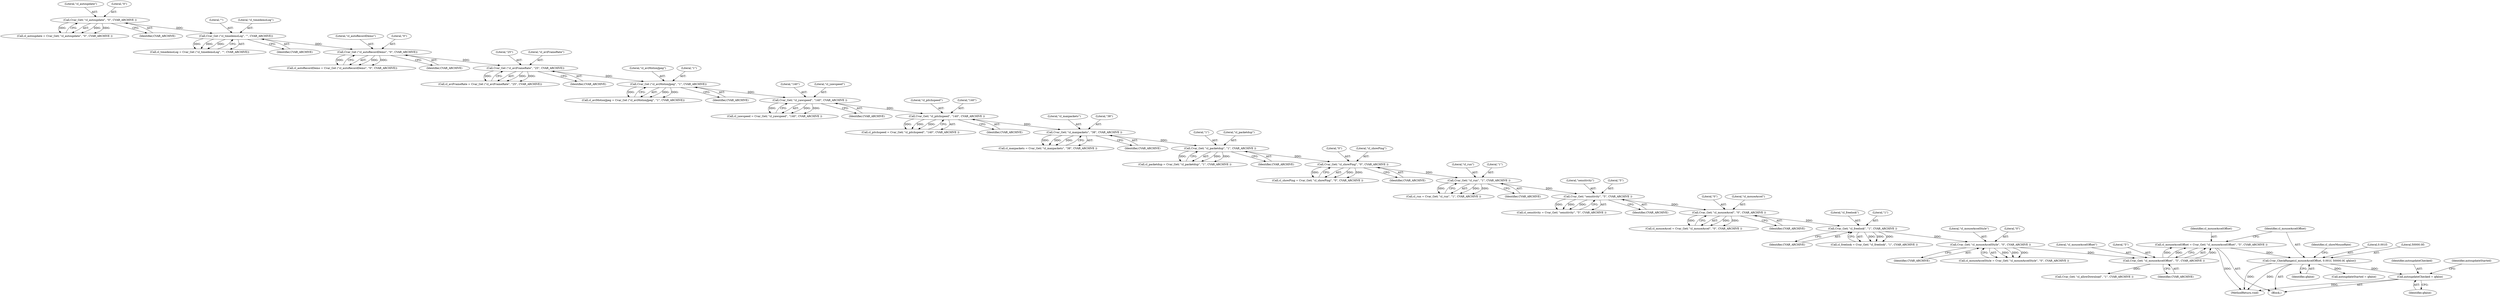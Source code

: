 digraph "0_OpenJK_b6ff2bcb1e4e6976d61e316175c6d7c99860fe20@API" {
"1001015" [label="(Call,autoupdateChecked = qfalse)"];
"1000345" [label="(Call,Cvar_CheckRange(cl_mouseAccelOffset, 0.001f, 50000.0f, qfalse))"];
"1000339" [label="(Call,cl_mouseAccelOffset = Cvar_Get( \"cl_mouseAccelOffset\", \"5\", CVAR_ARCHIVE ))"];
"1000341" [label="(Call,Cvar_Get( \"cl_mouseAccelOffset\", \"5\", CVAR_ARCHIVE ))"];
"1000335" [label="(Call,Cvar_Get( \"cl_mouseAccelStyle\", \"0\", CVAR_ARCHIVE ))"];
"1000329" [label="(Call,Cvar_Get( \"cl_freelook\", \"1\", CVAR_ARCHIVE ))"];
"1000323" [label="(Call,Cvar_Get( \"cl_mouseAccel\", \"0\", CVAR_ARCHIVE ))"];
"1000317" [label="(Call,Cvar_Get( \"sensitivity\", \"5\", CVAR_ARCHIVE ))"];
"1000311" [label="(Call,Cvar_Get( \"cl_run\", \"1\", CVAR_ARCHIVE ))"];
"1000305" [label="(Call,Cvar_Get( \"cl_showPing\", \"0\", CVAR_ARCHIVE ))"];
"1000299" [label="(Call,Cvar_Get( \"cl_packetdup\", \"1\", CVAR_ARCHIVE ))"];
"1000293" [label="(Call,Cvar_Get( \"cl_maxpackets\", \"38\", CVAR_ARCHIVE ))"];
"1000281" [label="(Call,Cvar_Get( \"cl_pitchspeed\", \"140\", CVAR_ARCHIVE ))"];
"1000275" [label="(Call,Cvar_Get( \"cl_yawspeed\", \"140\", CVAR_ARCHIVE ))"];
"1000251" [label="(Call,Cvar_Get (\"cl_aviMotionJpeg\", \"1\", CVAR_ARCHIVE))"];
"1000245" [label="(Call,Cvar_Get (\"cl_aviFrameRate\", \"25\", CVAR_ARCHIVE))"];
"1000239" [label="(Call,Cvar_Get (\"cl_autoRecordDemo\", \"0\", CVAR_ARCHIVE))"];
"1000233" [label="(Call,Cvar_Get (\"cl_timedemoLog\", \"\", CVAR_ARCHIVE))"];
"1000149" [label="(Call,Cvar_Get( \"cl_autoupdate\", \"0\", CVAR_ARCHIVE ))"];
"1000325" [label="(Literal,\"0\")"];
"1001028" [label="(MethodReturn,void)"];
"1000239" [label="(Call,Cvar_Get (\"cl_autoRecordDemo\", \"0\", CVAR_ARCHIVE))"];
"1000303" [label="(Call,cl_showPing = Cvar_Get( \"cl_showPing\", \"0\", CVAR_ARCHIVE ))"];
"1000317" [label="(Call,Cvar_Get( \"sensitivity\", \"5\", CVAR_ARCHIVE ))"];
"1000273" [label="(Call,cl_yawspeed = Cvar_Get( \"cl_yawspeed\", \"140\", CVAR_ARCHIVE ))"];
"1000340" [label="(Identifier,cl_mouseAccelOffset)"];
"1000309" [label="(Call,cl_run = Cvar_Get( \"cl_run\", \"1\", CVAR_ARCHIVE ))"];
"1000275" [label="(Call,Cvar_Get( \"cl_yawspeed\", \"140\", CVAR_ARCHIVE ))"];
"1000345" [label="(Call,Cvar_CheckRange(cl_mouseAccelOffset, 0.001f, 50000.0f, qfalse))"];
"1000235" [label="(Literal,\"\")"];
"1000247" [label="(Literal,\"25\")"];
"1000341" [label="(Call,Cvar_Get( \"cl_mouseAccelOffset\", \"5\", CVAR_ARCHIVE ))"];
"1000339" [label="(Call,cl_mouseAccelOffset = Cvar_Get( \"cl_mouseAccelOffset\", \"5\", CVAR_ARCHIVE ))"];
"1000320" [label="(Identifier,CVAR_ARCHIVE)"];
"1000147" [label="(Call,cl_autoupdate = Cvar_Get( \"cl_autoupdate\", \"0\", CVAR_ARCHIVE ))"];
"1000343" [label="(Literal,\"5\")"];
"1000277" [label="(Literal,\"140\")"];
"1000150" [label="(Literal,\"cl_autoupdate\")"];
"1000294" [label="(Literal,\"cl_maxpackets\")"];
"1000321" [label="(Call,cl_mouseAccel = Cvar_Get( \"cl_mouseAccel\", \"0\", CVAR_ARCHIVE ))"];
"1000284" [label="(Identifier,CVAR_ARCHIVE)"];
"1000346" [label="(Identifier,cl_mouseAccelOffset)"];
"1000338" [label="(Identifier,CVAR_ARCHIVE)"];
"1000315" [label="(Call,cl_sensitivity = Cvar_Get( \"sensitivity\", \"5\", CVAR_ARCHIVE ))"];
"1001015" [label="(Call,autoupdateChecked = qfalse)"];
"1000245" [label="(Call,Cvar_Get (\"cl_aviFrameRate\", \"25\", CVAR_ARCHIVE))"];
"1000296" [label="(Identifier,CVAR_ARCHIVE)"];
"1000307" [label="(Literal,\"0\")"];
"1000295" [label="(Literal,\"38\")"];
"1000281" [label="(Call,Cvar_Get( \"cl_pitchspeed\", \"140\", CVAR_ARCHIVE ))"];
"1000318" [label="(Literal,\"sensitivity\")"];
"1000282" [label="(Literal,\"cl_pitchspeed\")"];
"1000112" [label="(Block,)"];
"1000237" [label="(Call,cl_autoRecordDemo = Cvar_Get (\"cl_autoRecordDemo\", \"0\", CVAR_ARCHIVE))"];
"1000251" [label="(Call,Cvar_Get (\"cl_aviMotionJpeg\", \"1\", CVAR_ARCHIVE))"];
"1000236" [label="(Identifier,CVAR_ARCHIVE)"];
"1000242" [label="(Identifier,CVAR_ARCHIVE)"];
"1000349" [label="(Identifier,qfalse)"];
"1000351" [label="(Identifier,cl_showMouseRate)"];
"1000149" [label="(Call,Cvar_Get( \"cl_autoupdate\", \"0\", CVAR_ARCHIVE ))"];
"1000249" [label="(Call,cl_aviMotionJpeg = Cvar_Get (\"cl_aviMotionJpeg\", \"1\", CVAR_ARCHIVE))"];
"1001016" [label="(Identifier,autoupdateChecked)"];
"1000330" [label="(Literal,\"cl_freelook\")"];
"1000278" [label="(Identifier,CVAR_ARCHIVE)"];
"1000344" [label="(Identifier,CVAR_ARCHIVE)"];
"1000347" [label="(Literal,0.001f)"];
"1000151" [label="(Literal,\"0\")"];
"1000312" [label="(Literal,\"cl_run\")"];
"1001017" [label="(Identifier,qfalse)"];
"1000283" [label="(Literal,\"140\")"];
"1000332" [label="(Identifier,CVAR_ARCHIVE)"];
"1000252" [label="(Literal,\"cl_aviMotionJpeg\")"];
"1000240" [label="(Literal,\"cl_autoRecordDemo\")"];
"1000243" [label="(Call,cl_aviFrameRate = Cvar_Get (\"cl_aviFrameRate\", \"25\", CVAR_ARCHIVE))"];
"1000246" [label="(Literal,\"cl_aviFrameRate\")"];
"1000311" [label="(Call,Cvar_Get( \"cl_run\", \"1\", CVAR_ARCHIVE ))"];
"1000314" [label="(Identifier,CVAR_ARCHIVE)"];
"1000326" [label="(Identifier,CVAR_ARCHIVE)"];
"1000248" [label="(Identifier,CVAR_ARCHIVE)"];
"1000297" [label="(Call,cl_packetdup = Cvar_Get( \"cl_packetdup\", \"1\", CVAR_ARCHIVE ))"];
"1000305" [label="(Call,Cvar_Get( \"cl_showPing\", \"0\", CVAR_ARCHIVE ))"];
"1001019" [label="(Identifier,autoupdateStarted)"];
"1000231" [label="(Call,cl_timedemoLog = Cvar_Get (\"cl_timedemoLog\", \"\", CVAR_ARCHIVE))"];
"1000152" [label="(Identifier,CVAR_ARCHIVE)"];
"1000327" [label="(Call,cl_freelook = Cvar_Get( \"cl_freelook\", \"1\", CVAR_ARCHIVE ))"];
"1000301" [label="(Literal,\"1\")"];
"1000302" [label="(Identifier,CVAR_ARCHIVE)"];
"1000336" [label="(Literal,\"cl_mouseAccelStyle\")"];
"1000342" [label="(Literal,\"cl_mouseAccelOffset\")"];
"1000337" [label="(Literal,\"0\")"];
"1000299" [label="(Call,Cvar_Get( \"cl_packetdup\", \"1\", CVAR_ARCHIVE ))"];
"1000300" [label="(Literal,\"cl_packetdup\")"];
"1000323" [label="(Call,Cvar_Get( \"cl_mouseAccel\", \"0\", CVAR_ARCHIVE ))"];
"1000233" [label="(Call,Cvar_Get (\"cl_timedemoLog\", \"\", CVAR_ARCHIVE))"];
"1000241" [label="(Literal,\"0\")"];
"1000333" [label="(Call,cl_mouseAccelStyle = Cvar_Get( \"cl_mouseAccelStyle\", \"0\", CVAR_ARCHIVE ))"];
"1000329" [label="(Call,Cvar_Get( \"cl_freelook\", \"1\", CVAR_ARCHIVE ))"];
"1000279" [label="(Call,cl_pitchspeed = Cvar_Get( \"cl_pitchspeed\", \"140\", CVAR_ARCHIVE ))"];
"1000358" [label="(Call,Cvar_Get( \"cl_allowDownload\", \"1\", CVAR_ARCHIVE ))"];
"1000306" [label="(Literal,\"cl_showPing\")"];
"1000234" [label="(Literal,\"cl_timedemoLog\")"];
"1000276" [label="(Literal,\"cl_yawspeed\")"];
"1000313" [label="(Literal,\"1\")"];
"1000293" [label="(Call,Cvar_Get( \"cl_maxpackets\", \"38\", CVAR_ARCHIVE ))"];
"1000291" [label="(Call,cl_maxpackets = Cvar_Get( \"cl_maxpackets\", \"38\", CVAR_ARCHIVE ))"];
"1000331" [label="(Literal,\"1\")"];
"1000253" [label="(Literal,\"1\")"];
"1001018" [label="(Call,autoupdateStarted = qfalse)"];
"1000319" [label="(Literal,\"5\")"];
"1000254" [label="(Identifier,CVAR_ARCHIVE)"];
"1000324" [label="(Literal,\"cl_mouseAccel\")"];
"1000308" [label="(Identifier,CVAR_ARCHIVE)"];
"1000335" [label="(Call,Cvar_Get( \"cl_mouseAccelStyle\", \"0\", CVAR_ARCHIVE ))"];
"1000348" [label="(Literal,50000.0f)"];
"1001015" -> "1000112"  [label="AST: "];
"1001015" -> "1001017"  [label="CFG: "];
"1001016" -> "1001015"  [label="AST: "];
"1001017" -> "1001015"  [label="AST: "];
"1001019" -> "1001015"  [label="CFG: "];
"1001015" -> "1001028"  [label="DDG: "];
"1000345" -> "1001015"  [label="DDG: "];
"1000345" -> "1000112"  [label="AST: "];
"1000345" -> "1000349"  [label="CFG: "];
"1000346" -> "1000345"  [label="AST: "];
"1000347" -> "1000345"  [label="AST: "];
"1000348" -> "1000345"  [label="AST: "];
"1000349" -> "1000345"  [label="AST: "];
"1000351" -> "1000345"  [label="CFG: "];
"1000345" -> "1001028"  [label="DDG: "];
"1000345" -> "1001028"  [label="DDG: "];
"1000339" -> "1000345"  [label="DDG: "];
"1000345" -> "1001018"  [label="DDG: "];
"1000339" -> "1000112"  [label="AST: "];
"1000339" -> "1000341"  [label="CFG: "];
"1000340" -> "1000339"  [label="AST: "];
"1000341" -> "1000339"  [label="AST: "];
"1000346" -> "1000339"  [label="CFG: "];
"1000339" -> "1001028"  [label="DDG: "];
"1000341" -> "1000339"  [label="DDG: "];
"1000341" -> "1000339"  [label="DDG: "];
"1000341" -> "1000339"  [label="DDG: "];
"1000341" -> "1000344"  [label="CFG: "];
"1000342" -> "1000341"  [label="AST: "];
"1000343" -> "1000341"  [label="AST: "];
"1000344" -> "1000341"  [label="AST: "];
"1000335" -> "1000341"  [label="DDG: "];
"1000341" -> "1000358"  [label="DDG: "];
"1000335" -> "1000333"  [label="AST: "];
"1000335" -> "1000338"  [label="CFG: "];
"1000336" -> "1000335"  [label="AST: "];
"1000337" -> "1000335"  [label="AST: "];
"1000338" -> "1000335"  [label="AST: "];
"1000333" -> "1000335"  [label="CFG: "];
"1000335" -> "1000333"  [label="DDG: "];
"1000335" -> "1000333"  [label="DDG: "];
"1000335" -> "1000333"  [label="DDG: "];
"1000329" -> "1000335"  [label="DDG: "];
"1000329" -> "1000327"  [label="AST: "];
"1000329" -> "1000332"  [label="CFG: "];
"1000330" -> "1000329"  [label="AST: "];
"1000331" -> "1000329"  [label="AST: "];
"1000332" -> "1000329"  [label="AST: "];
"1000327" -> "1000329"  [label="CFG: "];
"1000329" -> "1000327"  [label="DDG: "];
"1000329" -> "1000327"  [label="DDG: "];
"1000329" -> "1000327"  [label="DDG: "];
"1000323" -> "1000329"  [label="DDG: "];
"1000323" -> "1000321"  [label="AST: "];
"1000323" -> "1000326"  [label="CFG: "];
"1000324" -> "1000323"  [label="AST: "];
"1000325" -> "1000323"  [label="AST: "];
"1000326" -> "1000323"  [label="AST: "];
"1000321" -> "1000323"  [label="CFG: "];
"1000323" -> "1000321"  [label="DDG: "];
"1000323" -> "1000321"  [label="DDG: "];
"1000323" -> "1000321"  [label="DDG: "];
"1000317" -> "1000323"  [label="DDG: "];
"1000317" -> "1000315"  [label="AST: "];
"1000317" -> "1000320"  [label="CFG: "];
"1000318" -> "1000317"  [label="AST: "];
"1000319" -> "1000317"  [label="AST: "];
"1000320" -> "1000317"  [label="AST: "];
"1000315" -> "1000317"  [label="CFG: "];
"1000317" -> "1000315"  [label="DDG: "];
"1000317" -> "1000315"  [label="DDG: "];
"1000317" -> "1000315"  [label="DDG: "];
"1000311" -> "1000317"  [label="DDG: "];
"1000311" -> "1000309"  [label="AST: "];
"1000311" -> "1000314"  [label="CFG: "];
"1000312" -> "1000311"  [label="AST: "];
"1000313" -> "1000311"  [label="AST: "];
"1000314" -> "1000311"  [label="AST: "];
"1000309" -> "1000311"  [label="CFG: "];
"1000311" -> "1000309"  [label="DDG: "];
"1000311" -> "1000309"  [label="DDG: "];
"1000311" -> "1000309"  [label="DDG: "];
"1000305" -> "1000311"  [label="DDG: "];
"1000305" -> "1000303"  [label="AST: "];
"1000305" -> "1000308"  [label="CFG: "];
"1000306" -> "1000305"  [label="AST: "];
"1000307" -> "1000305"  [label="AST: "];
"1000308" -> "1000305"  [label="AST: "];
"1000303" -> "1000305"  [label="CFG: "];
"1000305" -> "1000303"  [label="DDG: "];
"1000305" -> "1000303"  [label="DDG: "];
"1000305" -> "1000303"  [label="DDG: "];
"1000299" -> "1000305"  [label="DDG: "];
"1000299" -> "1000297"  [label="AST: "];
"1000299" -> "1000302"  [label="CFG: "];
"1000300" -> "1000299"  [label="AST: "];
"1000301" -> "1000299"  [label="AST: "];
"1000302" -> "1000299"  [label="AST: "];
"1000297" -> "1000299"  [label="CFG: "];
"1000299" -> "1000297"  [label="DDG: "];
"1000299" -> "1000297"  [label="DDG: "];
"1000299" -> "1000297"  [label="DDG: "];
"1000293" -> "1000299"  [label="DDG: "];
"1000293" -> "1000291"  [label="AST: "];
"1000293" -> "1000296"  [label="CFG: "];
"1000294" -> "1000293"  [label="AST: "];
"1000295" -> "1000293"  [label="AST: "];
"1000296" -> "1000293"  [label="AST: "];
"1000291" -> "1000293"  [label="CFG: "];
"1000293" -> "1000291"  [label="DDG: "];
"1000293" -> "1000291"  [label="DDG: "];
"1000293" -> "1000291"  [label="DDG: "];
"1000281" -> "1000293"  [label="DDG: "];
"1000281" -> "1000279"  [label="AST: "];
"1000281" -> "1000284"  [label="CFG: "];
"1000282" -> "1000281"  [label="AST: "];
"1000283" -> "1000281"  [label="AST: "];
"1000284" -> "1000281"  [label="AST: "];
"1000279" -> "1000281"  [label="CFG: "];
"1000281" -> "1000279"  [label="DDG: "];
"1000281" -> "1000279"  [label="DDG: "];
"1000281" -> "1000279"  [label="DDG: "];
"1000275" -> "1000281"  [label="DDG: "];
"1000275" -> "1000273"  [label="AST: "];
"1000275" -> "1000278"  [label="CFG: "];
"1000276" -> "1000275"  [label="AST: "];
"1000277" -> "1000275"  [label="AST: "];
"1000278" -> "1000275"  [label="AST: "];
"1000273" -> "1000275"  [label="CFG: "];
"1000275" -> "1000273"  [label="DDG: "];
"1000275" -> "1000273"  [label="DDG: "];
"1000275" -> "1000273"  [label="DDG: "];
"1000251" -> "1000275"  [label="DDG: "];
"1000251" -> "1000249"  [label="AST: "];
"1000251" -> "1000254"  [label="CFG: "];
"1000252" -> "1000251"  [label="AST: "];
"1000253" -> "1000251"  [label="AST: "];
"1000254" -> "1000251"  [label="AST: "];
"1000249" -> "1000251"  [label="CFG: "];
"1000251" -> "1000249"  [label="DDG: "];
"1000251" -> "1000249"  [label="DDG: "];
"1000251" -> "1000249"  [label="DDG: "];
"1000245" -> "1000251"  [label="DDG: "];
"1000245" -> "1000243"  [label="AST: "];
"1000245" -> "1000248"  [label="CFG: "];
"1000246" -> "1000245"  [label="AST: "];
"1000247" -> "1000245"  [label="AST: "];
"1000248" -> "1000245"  [label="AST: "];
"1000243" -> "1000245"  [label="CFG: "];
"1000245" -> "1000243"  [label="DDG: "];
"1000245" -> "1000243"  [label="DDG: "];
"1000245" -> "1000243"  [label="DDG: "];
"1000239" -> "1000245"  [label="DDG: "];
"1000239" -> "1000237"  [label="AST: "];
"1000239" -> "1000242"  [label="CFG: "];
"1000240" -> "1000239"  [label="AST: "];
"1000241" -> "1000239"  [label="AST: "];
"1000242" -> "1000239"  [label="AST: "];
"1000237" -> "1000239"  [label="CFG: "];
"1000239" -> "1000237"  [label="DDG: "];
"1000239" -> "1000237"  [label="DDG: "];
"1000239" -> "1000237"  [label="DDG: "];
"1000233" -> "1000239"  [label="DDG: "];
"1000233" -> "1000231"  [label="AST: "];
"1000233" -> "1000236"  [label="CFG: "];
"1000234" -> "1000233"  [label="AST: "];
"1000235" -> "1000233"  [label="AST: "];
"1000236" -> "1000233"  [label="AST: "];
"1000231" -> "1000233"  [label="CFG: "];
"1000233" -> "1000231"  [label="DDG: "];
"1000233" -> "1000231"  [label="DDG: "];
"1000233" -> "1000231"  [label="DDG: "];
"1000149" -> "1000233"  [label="DDG: "];
"1000149" -> "1000147"  [label="AST: "];
"1000149" -> "1000152"  [label="CFG: "];
"1000150" -> "1000149"  [label="AST: "];
"1000151" -> "1000149"  [label="AST: "];
"1000152" -> "1000149"  [label="AST: "];
"1000147" -> "1000149"  [label="CFG: "];
"1000149" -> "1000147"  [label="DDG: "];
"1000149" -> "1000147"  [label="DDG: "];
"1000149" -> "1000147"  [label="DDG: "];
}
